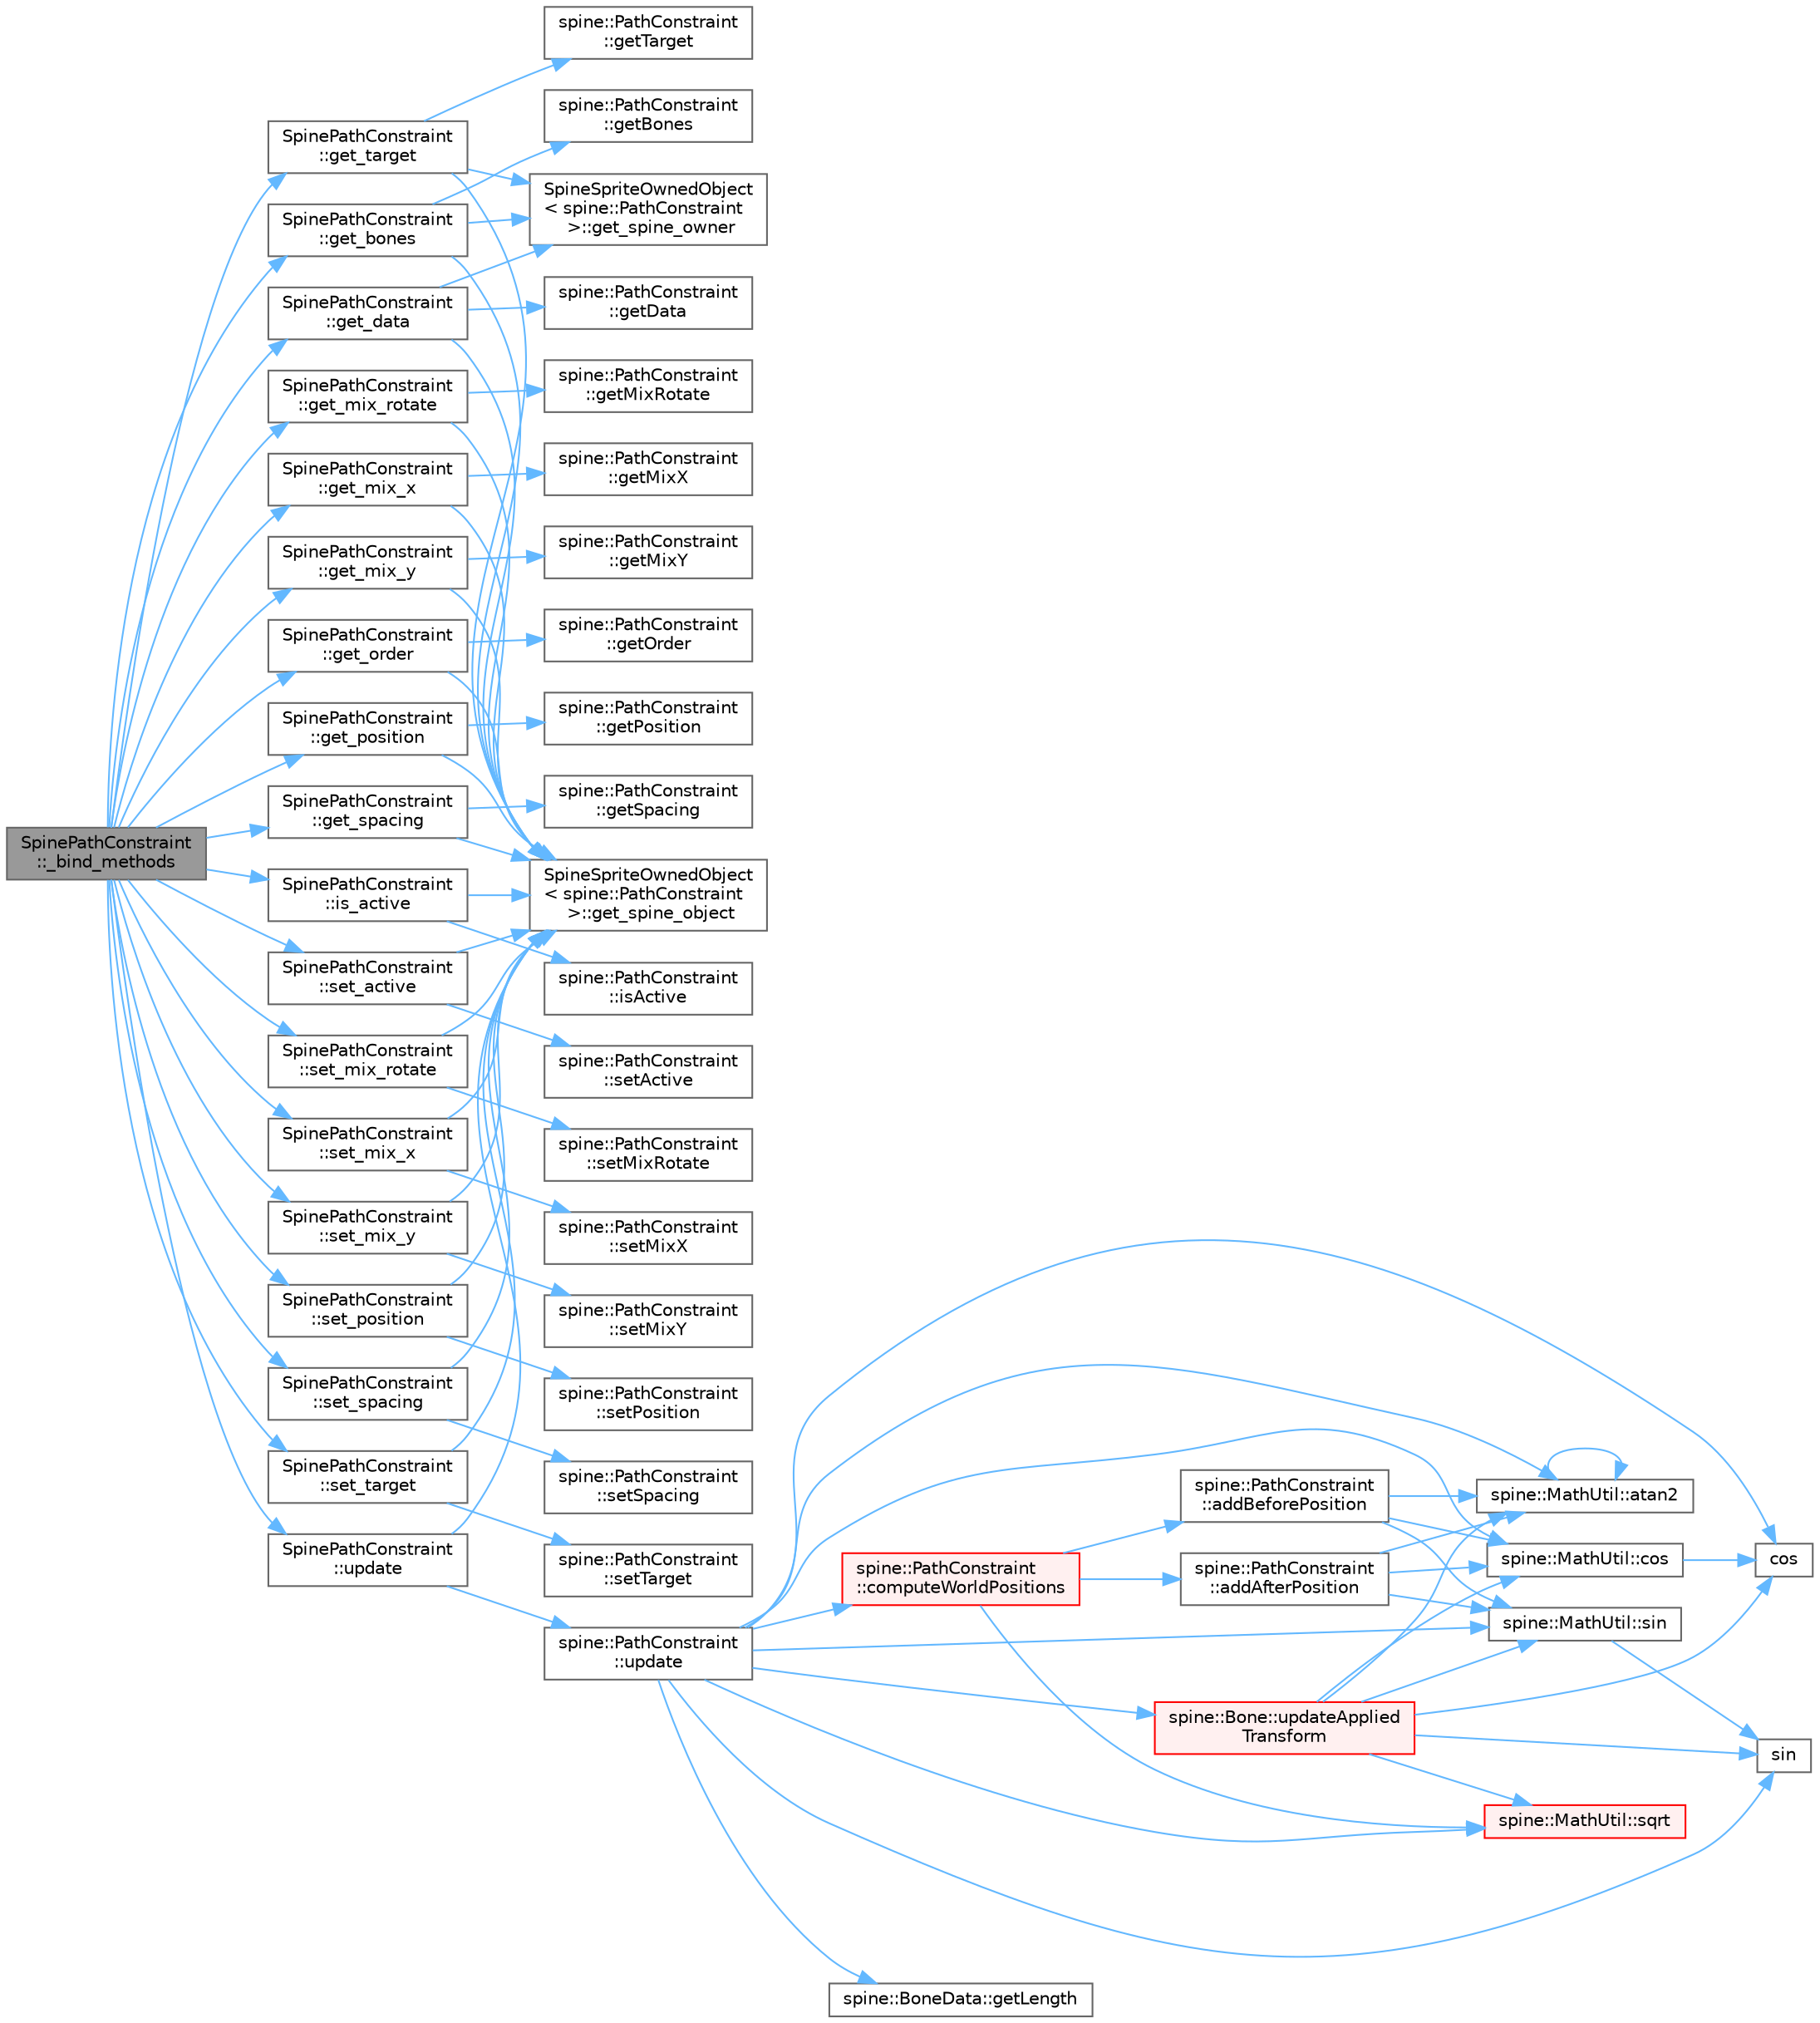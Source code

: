 digraph "SpinePathConstraint::_bind_methods"
{
 // LATEX_PDF_SIZE
  bgcolor="transparent";
  edge [fontname=Helvetica,fontsize=10,labelfontname=Helvetica,labelfontsize=10];
  node [fontname=Helvetica,fontsize=10,shape=box,height=0.2,width=0.4];
  rankdir="LR";
  Node1 [id="Node000001",label="SpinePathConstraint\l::_bind_methods",height=0.2,width=0.4,color="gray40", fillcolor="grey60", style="filled", fontcolor="black",tooltip=" "];
  Node1 -> Node2 [id="edge1_Node000001_Node000002",color="steelblue1",style="solid",tooltip=" "];
  Node2 [id="Node000002",label="SpinePathConstraint\l::get_bones",height=0.2,width=0.4,color="grey40", fillcolor="white", style="filled",URL="$class_spine_path_constraint.html#ac99742d7eb588dc3b1fe283fc5be06d4",tooltip=" "];
  Node2 -> Node3 [id="edge2_Node000002_Node000003",color="steelblue1",style="solid",tooltip=" "];
  Node3 [id="Node000003",label="SpineSpriteOwnedObject\l\< spine::PathConstraint\l \>::get_spine_object",height=0.2,width=0.4,color="grey40", fillcolor="white", style="filled",URL="$class_spine_sprite_owned_object.html#aba9c7c6ef398e3803ce5e59db1a54271",tooltip=" "];
  Node2 -> Node4 [id="edge3_Node000002_Node000004",color="steelblue1",style="solid",tooltip=" "];
  Node4 [id="Node000004",label="SpineSpriteOwnedObject\l\< spine::PathConstraint\l \>::get_spine_owner",height=0.2,width=0.4,color="grey40", fillcolor="white", style="filled",URL="$class_spine_sprite_owned_object.html#ab493e6a079f220f59036f6ebb5fe559d",tooltip=" "];
  Node2 -> Node5 [id="edge4_Node000002_Node000005",color="steelblue1",style="solid",tooltip=" "];
  Node5 [id="Node000005",label="spine::PathConstraint\l::getBones",height=0.2,width=0.4,color="grey40", fillcolor="white", style="filled",URL="$classspine_1_1_path_constraint.html#aaf1dd632279b4dcf0831db8325280e33",tooltip=" "];
  Node1 -> Node6 [id="edge5_Node000001_Node000006",color="steelblue1",style="solid",tooltip=" "];
  Node6 [id="Node000006",label="SpinePathConstraint\l::get_data",height=0.2,width=0.4,color="grey40", fillcolor="white", style="filled",URL="$class_spine_path_constraint.html#a6ffc17f1c17df397bc56cfad6e9a8064",tooltip=" "];
  Node6 -> Node3 [id="edge6_Node000006_Node000003",color="steelblue1",style="solid",tooltip=" "];
  Node6 -> Node4 [id="edge7_Node000006_Node000004",color="steelblue1",style="solid",tooltip=" "];
  Node6 -> Node7 [id="edge8_Node000006_Node000007",color="steelblue1",style="solid",tooltip=" "];
  Node7 [id="Node000007",label="spine::PathConstraint\l::getData",height=0.2,width=0.4,color="grey40", fillcolor="white", style="filled",URL="$classspine_1_1_path_constraint.html#ae84c690a8dd298b0541adf038df9fd92",tooltip=" "];
  Node1 -> Node8 [id="edge9_Node000001_Node000008",color="steelblue1",style="solid",tooltip=" "];
  Node8 [id="Node000008",label="SpinePathConstraint\l::get_mix_rotate",height=0.2,width=0.4,color="grey40", fillcolor="white", style="filled",URL="$class_spine_path_constraint.html#aaebecf40da69c7f736d6fc968c5c1cb1",tooltip=" "];
  Node8 -> Node3 [id="edge10_Node000008_Node000003",color="steelblue1",style="solid",tooltip=" "];
  Node8 -> Node9 [id="edge11_Node000008_Node000009",color="steelblue1",style="solid",tooltip=" "];
  Node9 [id="Node000009",label="spine::PathConstraint\l::getMixRotate",height=0.2,width=0.4,color="grey40", fillcolor="white", style="filled",URL="$classspine_1_1_path_constraint.html#a9d478725688d6bd1e1765df2bd460e4b",tooltip=" "];
  Node1 -> Node10 [id="edge12_Node000001_Node000010",color="steelblue1",style="solid",tooltip=" "];
  Node10 [id="Node000010",label="SpinePathConstraint\l::get_mix_x",height=0.2,width=0.4,color="grey40", fillcolor="white", style="filled",URL="$class_spine_path_constraint.html#a12498160d844379106d384c3a2db51a5",tooltip=" "];
  Node10 -> Node3 [id="edge13_Node000010_Node000003",color="steelblue1",style="solid",tooltip=" "];
  Node10 -> Node11 [id="edge14_Node000010_Node000011",color="steelblue1",style="solid",tooltip=" "];
  Node11 [id="Node000011",label="spine::PathConstraint\l::getMixX",height=0.2,width=0.4,color="grey40", fillcolor="white", style="filled",URL="$classspine_1_1_path_constraint.html#ad43e1d77423d77311d2ad1a034f0fad1",tooltip=" "];
  Node1 -> Node12 [id="edge15_Node000001_Node000012",color="steelblue1",style="solid",tooltip=" "];
  Node12 [id="Node000012",label="SpinePathConstraint\l::get_mix_y",height=0.2,width=0.4,color="grey40", fillcolor="white", style="filled",URL="$class_spine_path_constraint.html#a81d8c979e753ad5aacd1c1d11f2a7546",tooltip=" "];
  Node12 -> Node3 [id="edge16_Node000012_Node000003",color="steelblue1",style="solid",tooltip=" "];
  Node12 -> Node13 [id="edge17_Node000012_Node000013",color="steelblue1",style="solid",tooltip=" "];
  Node13 [id="Node000013",label="spine::PathConstraint\l::getMixY",height=0.2,width=0.4,color="grey40", fillcolor="white", style="filled",URL="$classspine_1_1_path_constraint.html#ad938050062f36a686cdccd20da6c1210",tooltip=" "];
  Node1 -> Node14 [id="edge18_Node000001_Node000014",color="steelblue1",style="solid",tooltip=" "];
  Node14 [id="Node000014",label="SpinePathConstraint\l::get_order",height=0.2,width=0.4,color="grey40", fillcolor="white", style="filled",URL="$class_spine_path_constraint.html#ae2c35037bb049c3a54aa3b897a4814de",tooltip=" "];
  Node14 -> Node3 [id="edge19_Node000014_Node000003",color="steelblue1",style="solid",tooltip=" "];
  Node14 -> Node15 [id="edge20_Node000014_Node000015",color="steelblue1",style="solid",tooltip=" "];
  Node15 [id="Node000015",label="spine::PathConstraint\l::getOrder",height=0.2,width=0.4,color="grey40", fillcolor="white", style="filled",URL="$classspine_1_1_path_constraint.html#a0e6ea1c9eb927f4a6168bab141b47063",tooltip=" "];
  Node1 -> Node16 [id="edge21_Node000001_Node000016",color="steelblue1",style="solid",tooltip=" "];
  Node16 [id="Node000016",label="SpinePathConstraint\l::get_position",height=0.2,width=0.4,color="grey40", fillcolor="white", style="filled",URL="$class_spine_path_constraint.html#a4dbc35f46fcc519fc0614829545188c7",tooltip=" "];
  Node16 -> Node3 [id="edge22_Node000016_Node000003",color="steelblue1",style="solid",tooltip=" "];
  Node16 -> Node17 [id="edge23_Node000016_Node000017",color="steelblue1",style="solid",tooltip=" "];
  Node17 [id="Node000017",label="spine::PathConstraint\l::getPosition",height=0.2,width=0.4,color="grey40", fillcolor="white", style="filled",URL="$classspine_1_1_path_constraint.html#a366232178830a7f2cb617e642208a441",tooltip=" "];
  Node1 -> Node18 [id="edge24_Node000001_Node000018",color="steelblue1",style="solid",tooltip=" "];
  Node18 [id="Node000018",label="SpinePathConstraint\l::get_spacing",height=0.2,width=0.4,color="grey40", fillcolor="white", style="filled",URL="$class_spine_path_constraint.html#ac0183dfe6dfd8252441d5e7e58620af5",tooltip=" "];
  Node18 -> Node3 [id="edge25_Node000018_Node000003",color="steelblue1",style="solid",tooltip=" "];
  Node18 -> Node19 [id="edge26_Node000018_Node000019",color="steelblue1",style="solid",tooltip=" "];
  Node19 [id="Node000019",label="spine::PathConstraint\l::getSpacing",height=0.2,width=0.4,color="grey40", fillcolor="white", style="filled",URL="$classspine_1_1_path_constraint.html#aa3b49ebaa4d8153fda66e80e7a1982b2",tooltip=" "];
  Node1 -> Node20 [id="edge27_Node000001_Node000020",color="steelblue1",style="solid",tooltip=" "];
  Node20 [id="Node000020",label="SpinePathConstraint\l::get_target",height=0.2,width=0.4,color="grey40", fillcolor="white", style="filled",URL="$class_spine_path_constraint.html#a29e7d4bc0c2e14a3d6b103a6e3dfa98a",tooltip=" "];
  Node20 -> Node3 [id="edge28_Node000020_Node000003",color="steelblue1",style="solid",tooltip=" "];
  Node20 -> Node4 [id="edge29_Node000020_Node000004",color="steelblue1",style="solid",tooltip=" "];
  Node20 -> Node21 [id="edge30_Node000020_Node000021",color="steelblue1",style="solid",tooltip=" "];
  Node21 [id="Node000021",label="spine::PathConstraint\l::getTarget",height=0.2,width=0.4,color="grey40", fillcolor="white", style="filled",URL="$classspine_1_1_path_constraint.html#a864002e743603286287da706b2cb8766",tooltip=" "];
  Node1 -> Node22 [id="edge31_Node000001_Node000022",color="steelblue1",style="solid",tooltip=" "];
  Node22 [id="Node000022",label="SpinePathConstraint\l::is_active",height=0.2,width=0.4,color="grey40", fillcolor="white", style="filled",URL="$class_spine_path_constraint.html#ad7fca2a9e27be6bf3fd27347312b2a39",tooltip=" "];
  Node22 -> Node3 [id="edge32_Node000022_Node000003",color="steelblue1",style="solid",tooltip=" "];
  Node22 -> Node23 [id="edge33_Node000022_Node000023",color="steelblue1",style="solid",tooltip=" "];
  Node23 [id="Node000023",label="spine::PathConstraint\l::isActive",height=0.2,width=0.4,color="grey40", fillcolor="white", style="filled",URL="$classspine_1_1_path_constraint.html#a933d41e114edeadc89e2ef03925fb073",tooltip=" "];
  Node1 -> Node24 [id="edge34_Node000001_Node000024",color="steelblue1",style="solid",tooltip=" "];
  Node24 [id="Node000024",label="SpinePathConstraint\l::set_active",height=0.2,width=0.4,color="grey40", fillcolor="white", style="filled",URL="$class_spine_path_constraint.html#aa507246ca81c4dd848cf5efd3a171ae4",tooltip=" "];
  Node24 -> Node3 [id="edge35_Node000024_Node000003",color="steelblue1",style="solid",tooltip=" "];
  Node24 -> Node25 [id="edge36_Node000024_Node000025",color="steelblue1",style="solid",tooltip=" "];
  Node25 [id="Node000025",label="spine::PathConstraint\l::setActive",height=0.2,width=0.4,color="grey40", fillcolor="white", style="filled",URL="$classspine_1_1_path_constraint.html#a2e100c6c5a935368d1e577705b231e62",tooltip=" "];
  Node1 -> Node26 [id="edge37_Node000001_Node000026",color="steelblue1",style="solid",tooltip=" "];
  Node26 [id="Node000026",label="SpinePathConstraint\l::set_mix_rotate",height=0.2,width=0.4,color="grey40", fillcolor="white", style="filled",URL="$class_spine_path_constraint.html#a37d9505b09acbd06b3e3e22afc4d4465",tooltip=" "];
  Node26 -> Node3 [id="edge38_Node000026_Node000003",color="steelblue1",style="solid",tooltip=" "];
  Node26 -> Node27 [id="edge39_Node000026_Node000027",color="steelblue1",style="solid",tooltip=" "];
  Node27 [id="Node000027",label="spine::PathConstraint\l::setMixRotate",height=0.2,width=0.4,color="grey40", fillcolor="white", style="filled",URL="$classspine_1_1_path_constraint.html#ab9765b73639e6344feab9b2bf14d6672",tooltip=" "];
  Node1 -> Node28 [id="edge40_Node000001_Node000028",color="steelblue1",style="solid",tooltip=" "];
  Node28 [id="Node000028",label="SpinePathConstraint\l::set_mix_x",height=0.2,width=0.4,color="grey40", fillcolor="white", style="filled",URL="$class_spine_path_constraint.html#a70b3353292d8da546d2e5f605345ecc6",tooltip=" "];
  Node28 -> Node3 [id="edge41_Node000028_Node000003",color="steelblue1",style="solid",tooltip=" "];
  Node28 -> Node29 [id="edge42_Node000028_Node000029",color="steelblue1",style="solid",tooltip=" "];
  Node29 [id="Node000029",label="spine::PathConstraint\l::setMixX",height=0.2,width=0.4,color="grey40", fillcolor="white", style="filled",URL="$classspine_1_1_path_constraint.html#ab0ad9f27fed52d9b57bd4fd6c96dc6f3",tooltip=" "];
  Node1 -> Node30 [id="edge43_Node000001_Node000030",color="steelblue1",style="solid",tooltip=" "];
  Node30 [id="Node000030",label="SpinePathConstraint\l::set_mix_y",height=0.2,width=0.4,color="grey40", fillcolor="white", style="filled",URL="$class_spine_path_constraint.html#a6a48a21bf5fb48e64e734500f496c8a7",tooltip=" "];
  Node30 -> Node3 [id="edge44_Node000030_Node000003",color="steelblue1",style="solid",tooltip=" "];
  Node30 -> Node31 [id="edge45_Node000030_Node000031",color="steelblue1",style="solid",tooltip=" "];
  Node31 [id="Node000031",label="spine::PathConstraint\l::setMixY",height=0.2,width=0.4,color="grey40", fillcolor="white", style="filled",URL="$classspine_1_1_path_constraint.html#afbc686da859266f83656f25548c3977b",tooltip=" "];
  Node1 -> Node32 [id="edge46_Node000001_Node000032",color="steelblue1",style="solid",tooltip=" "];
  Node32 [id="Node000032",label="SpinePathConstraint\l::set_position",height=0.2,width=0.4,color="grey40", fillcolor="white", style="filled",URL="$class_spine_path_constraint.html#abc304a6a513403331638b6b5a4e1049a",tooltip=" "];
  Node32 -> Node3 [id="edge47_Node000032_Node000003",color="steelblue1",style="solid",tooltip=" "];
  Node32 -> Node33 [id="edge48_Node000032_Node000033",color="steelblue1",style="solid",tooltip=" "];
  Node33 [id="Node000033",label="spine::PathConstraint\l::setPosition",height=0.2,width=0.4,color="grey40", fillcolor="white", style="filled",URL="$classspine_1_1_path_constraint.html#af074443409072120d5a05f5e0e87a2f9",tooltip=" "];
  Node1 -> Node34 [id="edge49_Node000001_Node000034",color="steelblue1",style="solid",tooltip=" "];
  Node34 [id="Node000034",label="SpinePathConstraint\l::set_spacing",height=0.2,width=0.4,color="grey40", fillcolor="white", style="filled",URL="$class_spine_path_constraint.html#ae648e9562c93287790b0f00b99e1fd89",tooltip=" "];
  Node34 -> Node3 [id="edge50_Node000034_Node000003",color="steelblue1",style="solid",tooltip=" "];
  Node34 -> Node35 [id="edge51_Node000034_Node000035",color="steelblue1",style="solid",tooltip=" "];
  Node35 [id="Node000035",label="spine::PathConstraint\l::setSpacing",height=0.2,width=0.4,color="grey40", fillcolor="white", style="filled",URL="$classspine_1_1_path_constraint.html#a947ac34c7dca1f9783e752e1b54bdd57",tooltip=" "];
  Node1 -> Node36 [id="edge52_Node000001_Node000036",color="steelblue1",style="solid",tooltip=" "];
  Node36 [id="Node000036",label="SpinePathConstraint\l::set_target",height=0.2,width=0.4,color="grey40", fillcolor="white", style="filled",URL="$class_spine_path_constraint.html#aba4f6c237c816ae71c95078a72582377",tooltip=" "];
  Node36 -> Node3 [id="edge53_Node000036_Node000003",color="steelblue1",style="solid",tooltip=" "];
  Node36 -> Node37 [id="edge54_Node000036_Node000037",color="steelblue1",style="solid",tooltip=" "];
  Node37 [id="Node000037",label="spine::PathConstraint\l::setTarget",height=0.2,width=0.4,color="grey40", fillcolor="white", style="filled",URL="$classspine_1_1_path_constraint.html#aa0d45077a8036350bef5713a7bd8c18b",tooltip=" "];
  Node1 -> Node38 [id="edge55_Node000001_Node000038",color="steelblue1",style="solid",tooltip=" "];
  Node38 [id="Node000038",label="SpinePathConstraint\l::update",height=0.2,width=0.4,color="grey40", fillcolor="white", style="filled",URL="$class_spine_path_constraint.html#aa67943f37b62222469e6ae4cb7d07c30",tooltip=" "];
  Node38 -> Node3 [id="edge56_Node000038_Node000003",color="steelblue1",style="solid",tooltip=" "];
  Node38 -> Node39 [id="edge57_Node000038_Node000039",color="steelblue1",style="solid",tooltip=" "];
  Node39 [id="Node000039",label="spine::PathConstraint\l::update",height=0.2,width=0.4,color="grey40", fillcolor="white", style="filled",URL="$classspine_1_1_path_constraint.html#ad01b72006429efb80fa7947669761801",tooltip=" "];
  Node39 -> Node40 [id="edge58_Node000039_Node000040",color="steelblue1",style="solid",tooltip=" "];
  Node40 [id="Node000040",label="spine::MathUtil::atan2",height=0.2,width=0.4,color="grey40", fillcolor="white", style="filled",URL="$classspine_1_1_math_util.html#a62cc50ea42400d975b8ad4c669ee1e91",tooltip=" "];
  Node40 -> Node40 [id="edge59_Node000040_Node000040",color="steelblue1",style="solid",tooltip=" "];
  Node39 -> Node41 [id="edge60_Node000039_Node000041",color="steelblue1",style="solid",tooltip=" "];
  Node41 [id="Node000041",label="spine::PathConstraint\l::computeWorldPositions",height=0.2,width=0.4,color="red", fillcolor="#FFF0F0", style="filled",URL="$classspine_1_1_path_constraint.html#ac283d382f1bbf3c4b857786e126a5d85",tooltip=" "];
  Node41 -> Node42 [id="edge61_Node000041_Node000042",color="steelblue1",style="solid",tooltip=" "];
  Node42 [id="Node000042",label="spine::PathConstraint\l::addAfterPosition",height=0.2,width=0.4,color="grey40", fillcolor="white", style="filled",URL="$classspine_1_1_path_constraint.html#a55c6aa85254010d951ded799e16d8795",tooltip=" "];
  Node42 -> Node40 [id="edge62_Node000042_Node000040",color="steelblue1",style="solid",tooltip=" "];
  Node42 -> Node43 [id="edge63_Node000042_Node000043",color="steelblue1",style="solid",tooltip=" "];
  Node43 [id="Node000043",label="spine::MathUtil::cos",height=0.2,width=0.4,color="grey40", fillcolor="white", style="filled",URL="$classspine_1_1_math_util.html#a97451d93f217944863bf1a1218648b1a",tooltip="Returns the cosine in radians from a lookup table."];
  Node43 -> Node44 [id="edge64_Node000043_Node000044",color="steelblue1",style="solid",tooltip=" "];
  Node44 [id="Node000044",label="cos",height=0.2,width=0.4,color="grey40", fillcolor="white", style="filled",URL="$_array_cwise_unary_ops_8h.html#a92b03396990b0e9eea0731aa406e31a4",tooltip=" "];
  Node42 -> Node45 [id="edge65_Node000042_Node000045",color="steelblue1",style="solid",tooltip=" "];
  Node45 [id="Node000045",label="spine::MathUtil::sin",height=0.2,width=0.4,color="grey40", fillcolor="white", style="filled",URL="$classspine_1_1_math_util.html#a4273237273a78e42ffbd9c07c9a47578",tooltip="Returns the sine in radians from a lookup table."];
  Node45 -> Node46 [id="edge66_Node000045_Node000046",color="steelblue1",style="solid",tooltip=" "];
  Node46 [id="Node000046",label="sin",height=0.2,width=0.4,color="grey40", fillcolor="white", style="filled",URL="$_array_cwise_unary_ops_8h.html#a9cfb0ea58bd813510a9e2db18a5e49f0",tooltip=" "];
  Node41 -> Node47 [id="edge67_Node000041_Node000047",color="steelblue1",style="solid",tooltip=" "];
  Node47 [id="Node000047",label="spine::PathConstraint\l::addBeforePosition",height=0.2,width=0.4,color="grey40", fillcolor="white", style="filled",URL="$classspine_1_1_path_constraint.html#a3163c82934b6aca95d75c81966057209",tooltip=" "];
  Node47 -> Node40 [id="edge68_Node000047_Node000040",color="steelblue1",style="solid",tooltip=" "];
  Node47 -> Node43 [id="edge69_Node000047_Node000043",color="steelblue1",style="solid",tooltip=" "];
  Node47 -> Node45 [id="edge70_Node000047_Node000045",color="steelblue1",style="solid",tooltip=" "];
  Node41 -> Node59 [id="edge71_Node000041_Node000059",color="steelblue1",style="solid",tooltip=" "];
  Node59 [id="Node000059",label="spine::MathUtil::sqrt",height=0.2,width=0.4,color="red", fillcolor="#FFF0F0", style="filled",URL="$classspine_1_1_math_util.html#ae22ebef045fd25bff6c2482f32aa0a68",tooltip=" "];
  Node39 -> Node44 [id="edge72_Node000039_Node000044",color="steelblue1",style="solid",tooltip=" "];
  Node39 -> Node43 [id="edge73_Node000039_Node000043",color="steelblue1",style="solid",tooltip=" "];
  Node39 -> Node61 [id="edge74_Node000039_Node000061",color="steelblue1",style="solid",tooltip=" "];
  Node61 [id="Node000061",label="spine::BoneData::getLength",height=0.2,width=0.4,color="grey40", fillcolor="white", style="filled",URL="$classspine_1_1_bone_data.html#a65a3f149a10e801ca95ddb2c1ebc2bcf",tooltip=" "];
  Node39 -> Node46 [id="edge75_Node000039_Node000046",color="steelblue1",style="solid",tooltip=" "];
  Node39 -> Node45 [id="edge76_Node000039_Node000045",color="steelblue1",style="solid",tooltip=" "];
  Node39 -> Node59 [id="edge77_Node000039_Node000059",color="steelblue1",style="solid",tooltip=" "];
  Node39 -> Node62 [id="edge78_Node000039_Node000062",color="steelblue1",style="solid",tooltip=" "];
  Node62 [id="Node000062",label="spine::Bone::updateApplied\lTransform",height=0.2,width=0.4,color="red", fillcolor="#FFF0F0", style="filled",URL="$classspine_1_1_bone.html#a08b8700dba49e0516e66a1a5ffff9bfd",tooltip=" "];
  Node62 -> Node40 [id="edge79_Node000062_Node000040",color="steelblue1",style="solid",tooltip=" "];
  Node62 -> Node44 [id="edge80_Node000062_Node000044",color="steelblue1",style="solid",tooltip=" "];
  Node62 -> Node43 [id="edge81_Node000062_Node000043",color="steelblue1",style="solid",tooltip=" "];
  Node62 -> Node46 [id="edge82_Node000062_Node000046",color="steelblue1",style="solid",tooltip=" "];
  Node62 -> Node45 [id="edge83_Node000062_Node000045",color="steelblue1",style="solid",tooltip=" "];
  Node62 -> Node59 [id="edge84_Node000062_Node000059",color="steelblue1",style="solid",tooltip=" "];
}
